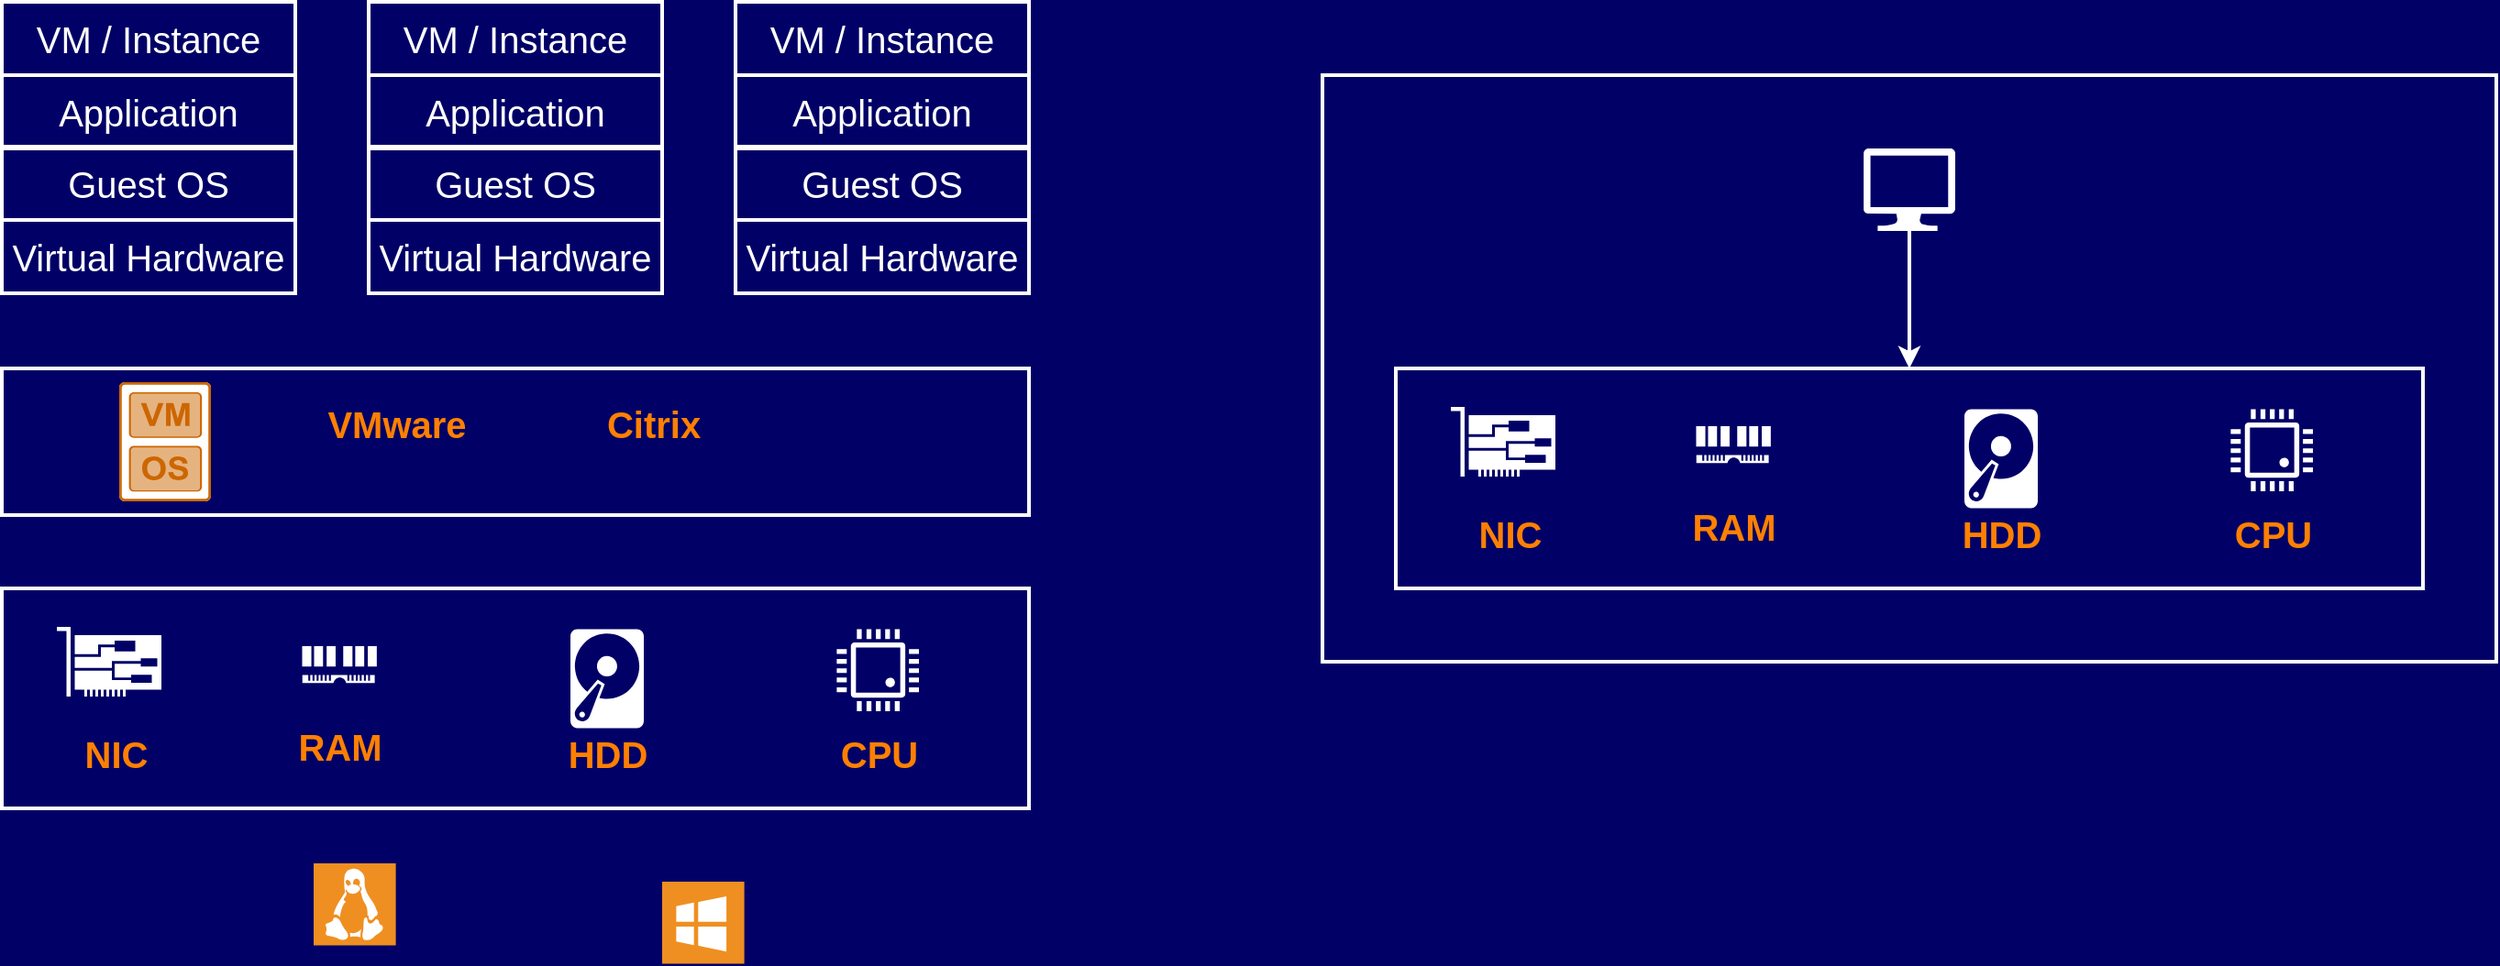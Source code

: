<mxfile version="13.4.5" type="device"><diagram id="wu3JGfUJbWvl4NpJ5lLs" name="Page-1"><mxGraphModel dx="838" dy="1307" grid="1" gridSize="10" guides="1" tooltips="1" connect="1" arrows="1" fold="1" page="1" pageScale="1" pageWidth="1169" pageHeight="827" background="#000066" math="0" shadow="0"><root><mxCell id="0"/><mxCell id="1" parent="0"/><mxCell id="yoCkvlLvT1UzTyEPuF10-17" value="" style="rounded=0;whiteSpace=wrap;html=1;strokeColor=#FFFFFF;strokeWidth=2;fillColor=none;" parent="1" vertex="1"><mxGeometry x="240" y="160" width="560" height="80" as="geometry"/></mxCell><mxCell id="yoCkvlLvT1UzTyEPuF10-18" value="" style="points=[[0.015,0.015,0],[0.985,0.015,0],[0.985,0.985,0],[0.015,0.985,0],[0.25,0,0],[0.5,0,0],[0.75,0,0],[1,0.25,0],[1,0.5,0],[1,0.75,0],[0.75,1,0],[0.5,1,0],[0.25,1,0],[0,0.75,0],[0,0.5,0],[0,0.25,0]];verticalLabelPosition=bottom;html=1;verticalAlign=top;aspect=fixed;align=center;pointerEvents=1;shape=mxgraph.cisco19.rect;prIcon=hypervisor;strokeColor=#CC6600;" parent="1" vertex="1"><mxGeometry x="304" y="167.5" width="50" height="65" as="geometry"/></mxCell><mxCell id="yoCkvlLvT1UzTyEPuF10-20" value="&lt;font color=&quot;#ff8000&quot;&gt;&lt;span style=&quot;font-size: 20px&quot;&gt;&lt;b&gt;VMware&lt;/b&gt;&lt;/span&gt;&lt;/font&gt;" style="text;html=1;resizable=0;autosize=1;align=center;verticalAlign=middle;points=[];fillColor=none;strokeColor=none;rounded=0;" parent="1" vertex="1"><mxGeometry x="410" y="180" width="90" height="20" as="geometry"/></mxCell><mxCell id="yoCkvlLvT1UzTyEPuF10-26" value="" style="group" parent="1" vertex="1" connectable="0"><mxGeometry x="240" y="-40" width="160" height="159" as="geometry"/></mxCell><mxCell id="yoCkvlLvT1UzTyEPuF10-22" value="&lt;font color=&quot;#ffffff&quot; style=&quot;font-size: 20px&quot;&gt;Virtual Hardware&lt;/font&gt;" style="rounded=0;whiteSpace=wrap;html=1;strokeWidth=2;fillColor=none;strokeColor=#FFFFFF;" parent="yoCkvlLvT1UzTyEPuF10-26" vertex="1"><mxGeometry y="119" width="160" height="40" as="geometry"/></mxCell><mxCell id="yoCkvlLvT1UzTyEPuF10-23" value="&lt;font color=&quot;#ffffff&quot;&gt;&lt;span style=&quot;font-size: 20px&quot;&gt;Guest OS&lt;/span&gt;&lt;/font&gt;" style="rounded=0;whiteSpace=wrap;html=1;strokeWidth=2;fillColor=none;strokeColor=#FFFFFF;" parent="yoCkvlLvT1UzTyEPuF10-26" vertex="1"><mxGeometry y="79" width="160" height="40" as="geometry"/></mxCell><mxCell id="yoCkvlLvT1UzTyEPuF10-24" value="&lt;font color=&quot;#ffffff&quot;&gt;&lt;span style=&quot;font-size: 20px&quot;&gt;Application&lt;/span&gt;&lt;/font&gt;" style="rounded=0;whiteSpace=wrap;html=1;strokeWidth=2;fillColor=none;strokeColor=#FFFFFF;" parent="yoCkvlLvT1UzTyEPuF10-26" vertex="1"><mxGeometry y="40" width="160" height="40" as="geometry"/></mxCell><mxCell id="yoCkvlLvT1UzTyEPuF10-25" value="&lt;font color=&quot;#ffffff&quot;&gt;&lt;span style=&quot;font-size: 20px&quot;&gt;VM / Instance&lt;/span&gt;&lt;/font&gt;" style="rounded=0;whiteSpace=wrap;html=1;strokeWidth=2;fillColor=none;strokeColor=#FFFFFF;" parent="yoCkvlLvT1UzTyEPuF10-26" vertex="1"><mxGeometry width="160" height="40" as="geometry"/></mxCell><mxCell id="yoCkvlLvT1UzTyEPuF10-27" value="" style="group" parent="1" vertex="1" connectable="0"><mxGeometry x="440" y="-40" width="160" height="159" as="geometry"/></mxCell><mxCell id="yoCkvlLvT1UzTyEPuF10-28" value="&lt;font color=&quot;#ffffff&quot; style=&quot;font-size: 20px&quot;&gt;Virtual Hardware&lt;/font&gt;" style="rounded=0;whiteSpace=wrap;html=1;strokeWidth=2;fillColor=none;strokeColor=#FFFFFF;" parent="yoCkvlLvT1UzTyEPuF10-27" vertex="1"><mxGeometry y="119" width="160" height="40" as="geometry"/></mxCell><mxCell id="yoCkvlLvT1UzTyEPuF10-29" value="&lt;font color=&quot;#ffffff&quot;&gt;&lt;span style=&quot;font-size: 20px&quot;&gt;Guest OS&lt;/span&gt;&lt;/font&gt;" style="rounded=0;whiteSpace=wrap;html=1;strokeWidth=2;fillColor=none;strokeColor=#FFFFFF;" parent="yoCkvlLvT1UzTyEPuF10-27" vertex="1"><mxGeometry y="79" width="160" height="40" as="geometry"/></mxCell><mxCell id="yoCkvlLvT1UzTyEPuF10-30" value="&lt;font color=&quot;#ffffff&quot;&gt;&lt;span style=&quot;font-size: 20px&quot;&gt;Application&lt;/span&gt;&lt;/font&gt;" style="rounded=0;whiteSpace=wrap;html=1;strokeWidth=2;fillColor=none;strokeColor=#FFFFFF;" parent="yoCkvlLvT1UzTyEPuF10-27" vertex="1"><mxGeometry y="40" width="160" height="40" as="geometry"/></mxCell><mxCell id="yoCkvlLvT1UzTyEPuF10-31" value="&lt;font color=&quot;#ffffff&quot;&gt;&lt;span style=&quot;font-size: 20px&quot;&gt;VM / Instance&lt;/span&gt;&lt;/font&gt;" style="rounded=0;whiteSpace=wrap;html=1;strokeWidth=2;fillColor=none;strokeColor=#FFFFFF;" parent="yoCkvlLvT1UzTyEPuF10-27" vertex="1"><mxGeometry width="160" height="40" as="geometry"/></mxCell><mxCell id="yoCkvlLvT1UzTyEPuF10-33" value="" style="group" parent="1" vertex="1" connectable="0"><mxGeometry x="640" y="-40" width="160" height="159" as="geometry"/></mxCell><mxCell id="yoCkvlLvT1UzTyEPuF10-34" value="&lt;font color=&quot;#ffffff&quot; style=&quot;font-size: 20px&quot;&gt;Virtual Hardware&lt;/font&gt;" style="rounded=0;whiteSpace=wrap;html=1;strokeWidth=2;fillColor=none;strokeColor=#FFFFFF;" parent="yoCkvlLvT1UzTyEPuF10-33" vertex="1"><mxGeometry y="119" width="160" height="40" as="geometry"/></mxCell><mxCell id="yoCkvlLvT1UzTyEPuF10-35" value="&lt;font color=&quot;#ffffff&quot;&gt;&lt;span style=&quot;font-size: 20px&quot;&gt;Guest OS&lt;/span&gt;&lt;/font&gt;" style="rounded=0;whiteSpace=wrap;html=1;strokeWidth=2;fillColor=none;strokeColor=#FFFFFF;" parent="yoCkvlLvT1UzTyEPuF10-33" vertex="1"><mxGeometry y="79" width="160" height="40" as="geometry"/></mxCell><mxCell id="yoCkvlLvT1UzTyEPuF10-36" value="&lt;font color=&quot;#ffffff&quot;&gt;&lt;span style=&quot;font-size: 20px&quot;&gt;Application&lt;/span&gt;&lt;/font&gt;" style="rounded=0;whiteSpace=wrap;html=1;strokeWidth=2;fillColor=none;strokeColor=#FFFFFF;" parent="yoCkvlLvT1UzTyEPuF10-33" vertex="1"><mxGeometry y="40" width="160" height="40" as="geometry"/></mxCell><mxCell id="yoCkvlLvT1UzTyEPuF10-37" value="&lt;font color=&quot;#ffffff&quot;&gt;&lt;span style=&quot;font-size: 20px&quot;&gt;VM / Instance&lt;/span&gt;&lt;/font&gt;" style="rounded=0;whiteSpace=wrap;html=1;strokeWidth=2;fillColor=none;strokeColor=#FFFFFF;" parent="yoCkvlLvT1UzTyEPuF10-33" vertex="1"><mxGeometry width="160" height="40" as="geometry"/></mxCell><mxCell id="yoCkvlLvT1UzTyEPuF10-71" value="" style="rounded=0;whiteSpace=wrap;html=1;strokeColor=#FFFFFF;strokeWidth=2;fillColor=none;" parent="1" vertex="1"><mxGeometry x="960" width="640" height="320" as="geometry"/></mxCell><mxCell id="yoCkvlLvT1UzTyEPuF10-87" style="edgeStyle=orthogonalEdgeStyle;rounded=0;orthogonalLoop=1;jettySize=auto;html=1;strokeColor=#FFFFFF;strokeWidth=2;" parent="1" source="yoCkvlLvT1UzTyEPuF10-72" target="yoCkvlLvT1UzTyEPuF10-77" edge="1"><mxGeometry relative="1" as="geometry"/></mxCell><mxCell id="yoCkvlLvT1UzTyEPuF10-72" value="" style="verticalLabelPosition=bottom;html=1;verticalAlign=top;align=center;strokeColor=none;shape=mxgraph.azure.computer;pointerEvents=1;fillColor=#FFFFFF;" parent="1" vertex="1"><mxGeometry x="1255" y="40" width="50" height="45" as="geometry"/></mxCell><mxCell id="yoCkvlLvT1UzTyEPuF10-74" value="" style="group" parent="1" vertex="1" connectable="0"><mxGeometry x="240" y="280" width="560" height="120" as="geometry"/></mxCell><mxCell id="yoCkvlLvT1UzTyEPuF10-7" value="" style="rounded=0;whiteSpace=wrap;html=1;strokeColor=#FFFFFF;strokeWidth=2;fillColor=none;" parent="yoCkvlLvT1UzTyEPuF10-74" vertex="1"><mxGeometry width="560" height="120" as="geometry"/></mxCell><mxCell id="yoCkvlLvT1UzTyEPuF10-2" value="" style="pointerEvents=1;shadow=0;dashed=0;html=1;strokeColor=none;labelPosition=center;verticalLabelPosition=bottom;verticalAlign=top;outlineConnect=0;align=center;shape=mxgraph.office.devices.nic;" parent="yoCkvlLvT1UzTyEPuF10-74" vertex="1"><mxGeometry x="30" y="21" width="57" height="38" as="geometry"/></mxCell><mxCell id="yoCkvlLvT1UzTyEPuF10-3" value="" style="pointerEvents=1;shadow=0;dashed=0;html=1;strokeColor=none;labelPosition=center;verticalLabelPosition=bottom;verticalAlign=top;align=center;outlineConnect=0;shape=mxgraph.veeam.ram;fillColor=none;" parent="yoCkvlLvT1UzTyEPuF10-74" vertex="1"><mxGeometry x="160" y="27.4" width="48.4" height="25.2" as="geometry"/></mxCell><mxCell id="yoCkvlLvT1UzTyEPuF10-4" value="" style="pointerEvents=1;shadow=0;dashed=0;html=1;strokeColor=none;labelPosition=center;verticalLabelPosition=bottom;verticalAlign=top;outlineConnect=0;align=center;shape=mxgraph.office.devices.hard_disk;fillColor=#FFFFFF;" parent="yoCkvlLvT1UzTyEPuF10-74" vertex="1"><mxGeometry x="310" y="22.2" width="40" height="54" as="geometry"/></mxCell><mxCell id="yoCkvlLvT1UzTyEPuF10-5" value="" style="pointerEvents=1;shadow=0;dashed=0;html=1;strokeColor=none;labelPosition=center;verticalLabelPosition=bottom;verticalAlign=top;align=center;outlineConnect=0;shape=mxgraph.veeam.cpu;fillColor=#FFFFFF;" parent="yoCkvlLvT1UzTyEPuF10-74" vertex="1"><mxGeometry x="455.2" y="22.2" width="44.8" height="44.8" as="geometry"/></mxCell><mxCell id="yoCkvlLvT1UzTyEPuF10-9" value="&lt;span style=&quot;font-size: 20px&quot;&gt;&lt;b&gt;&lt;font color=&quot;#ff8000&quot;&gt;NIC&lt;/font&gt;&lt;/b&gt;&lt;/span&gt;" style="text;html=1;resizable=0;autosize=1;align=center;verticalAlign=middle;points=[];fillColor=none;strokeColor=none;rounded=0;" parent="yoCkvlLvT1UzTyEPuF10-74" vertex="1"><mxGeometry x="37" y="80" width="50" height="20" as="geometry"/></mxCell><mxCell id="yoCkvlLvT1UzTyEPuF10-10" value="&lt;font color=&quot;#ff8000&quot;&gt;&lt;span style=&quot;font-size: 20px&quot;&gt;&lt;b&gt;HDD&lt;/b&gt;&lt;/span&gt;&lt;/font&gt;" style="text;html=1;resizable=0;autosize=1;align=center;verticalAlign=middle;points=[];fillColor=none;strokeColor=none;rounded=0;" parent="yoCkvlLvT1UzTyEPuF10-74" vertex="1"><mxGeometry x="300" y="80" width="60" height="20" as="geometry"/></mxCell><mxCell id="yoCkvlLvT1UzTyEPuF10-11" value="&lt;font color=&quot;#ff8000&quot;&gt;&lt;span style=&quot;font-size: 20px&quot;&gt;&lt;b&gt;RAM&lt;/b&gt;&lt;/span&gt;&lt;/font&gt;" style="text;html=1;resizable=0;autosize=1;align=center;verticalAlign=middle;points=[];fillColor=none;strokeColor=none;rounded=0;" parent="yoCkvlLvT1UzTyEPuF10-74" vertex="1"><mxGeometry x="154.2" y="76.2" width="60" height="20" as="geometry"/></mxCell><mxCell id="yoCkvlLvT1UzTyEPuF10-12" value="&lt;font color=&quot;#ff8000&quot;&gt;&lt;span style=&quot;font-size: 20px&quot;&gt;&lt;b&gt;CPU&lt;/b&gt;&lt;/span&gt;&lt;/font&gt;" style="text;html=1;resizable=0;autosize=1;align=center;verticalAlign=middle;points=[];fillColor=none;strokeColor=none;rounded=0;" parent="yoCkvlLvT1UzTyEPuF10-74" vertex="1"><mxGeometry x="447.6" y="80" width="60" height="20" as="geometry"/></mxCell><mxCell id="yoCkvlLvT1UzTyEPuF10-76" value="" style="group" parent="1" vertex="1" connectable="0"><mxGeometry x="1000" y="160" width="560" height="120" as="geometry"/></mxCell><mxCell id="yoCkvlLvT1UzTyEPuF10-77" value="" style="rounded=0;whiteSpace=wrap;html=1;strokeColor=#FFFFFF;strokeWidth=2;fillColor=none;" parent="yoCkvlLvT1UzTyEPuF10-76" vertex="1"><mxGeometry width="560" height="120" as="geometry"/></mxCell><mxCell id="yoCkvlLvT1UzTyEPuF10-78" value="" style="pointerEvents=1;shadow=0;dashed=0;html=1;strokeColor=none;labelPosition=center;verticalLabelPosition=bottom;verticalAlign=top;outlineConnect=0;align=center;shape=mxgraph.office.devices.nic;" parent="yoCkvlLvT1UzTyEPuF10-76" vertex="1"><mxGeometry x="30" y="21" width="57" height="38" as="geometry"/></mxCell><mxCell id="yoCkvlLvT1UzTyEPuF10-79" value="" style="pointerEvents=1;shadow=0;dashed=0;html=1;strokeColor=none;labelPosition=center;verticalLabelPosition=bottom;verticalAlign=top;align=center;outlineConnect=0;shape=mxgraph.veeam.ram;fillColor=none;" parent="yoCkvlLvT1UzTyEPuF10-76" vertex="1"><mxGeometry x="160" y="27.4" width="48.4" height="25.2" as="geometry"/></mxCell><mxCell id="yoCkvlLvT1UzTyEPuF10-80" value="" style="pointerEvents=1;shadow=0;dashed=0;html=1;strokeColor=none;labelPosition=center;verticalLabelPosition=bottom;verticalAlign=top;outlineConnect=0;align=center;shape=mxgraph.office.devices.hard_disk;fillColor=#FFFFFF;" parent="yoCkvlLvT1UzTyEPuF10-76" vertex="1"><mxGeometry x="310" y="22.2" width="40" height="54" as="geometry"/></mxCell><mxCell id="yoCkvlLvT1UzTyEPuF10-81" value="" style="pointerEvents=1;shadow=0;dashed=0;html=1;strokeColor=none;labelPosition=center;verticalLabelPosition=bottom;verticalAlign=top;align=center;outlineConnect=0;shape=mxgraph.veeam.cpu;fillColor=#FFFFFF;" parent="yoCkvlLvT1UzTyEPuF10-76" vertex="1"><mxGeometry x="455.2" y="22.2" width="44.8" height="44.8" as="geometry"/></mxCell><mxCell id="yoCkvlLvT1UzTyEPuF10-82" value="&lt;span style=&quot;font-size: 20px&quot;&gt;&lt;b&gt;&lt;font color=&quot;#ff8000&quot;&gt;NIC&lt;/font&gt;&lt;/b&gt;&lt;/span&gt;" style="text;html=1;resizable=0;autosize=1;align=center;verticalAlign=middle;points=[];fillColor=none;strokeColor=none;rounded=0;" parent="yoCkvlLvT1UzTyEPuF10-76" vertex="1"><mxGeometry x="37" y="80" width="50" height="20" as="geometry"/></mxCell><mxCell id="yoCkvlLvT1UzTyEPuF10-83" value="&lt;font color=&quot;#ff8000&quot;&gt;&lt;span style=&quot;font-size: 20px&quot;&gt;&lt;b&gt;HDD&lt;/b&gt;&lt;/span&gt;&lt;/font&gt;" style="text;html=1;resizable=0;autosize=1;align=center;verticalAlign=middle;points=[];fillColor=none;strokeColor=none;rounded=0;" parent="yoCkvlLvT1UzTyEPuF10-76" vertex="1"><mxGeometry x="300" y="80" width="60" height="20" as="geometry"/></mxCell><mxCell id="yoCkvlLvT1UzTyEPuF10-84" value="&lt;font color=&quot;#ff8000&quot;&gt;&lt;span style=&quot;font-size: 20px&quot;&gt;&lt;b&gt;RAM&lt;/b&gt;&lt;/span&gt;&lt;/font&gt;" style="text;html=1;resizable=0;autosize=1;align=center;verticalAlign=middle;points=[];fillColor=none;strokeColor=none;rounded=0;" parent="yoCkvlLvT1UzTyEPuF10-76" vertex="1"><mxGeometry x="154.2" y="76.2" width="60" height="20" as="geometry"/></mxCell><mxCell id="yoCkvlLvT1UzTyEPuF10-85" value="&lt;font color=&quot;#ff8000&quot;&gt;&lt;span style=&quot;font-size: 20px&quot;&gt;&lt;b&gt;CPU&lt;/b&gt;&lt;/span&gt;&lt;/font&gt;" style="text;html=1;resizable=0;autosize=1;align=center;verticalAlign=middle;points=[];fillColor=none;strokeColor=none;rounded=0;" parent="yoCkvlLvT1UzTyEPuF10-76" vertex="1"><mxGeometry x="447.6" y="80" width="60" height="20" as="geometry"/></mxCell><mxCell id="yoCkvlLvT1UzTyEPuF10-89" value="&lt;font color=&quot;#ff8000&quot;&gt;&lt;span style=&quot;font-size: 20px&quot;&gt;&lt;b&gt;Citrix&lt;/b&gt;&lt;/span&gt;&lt;/font&gt;" style="text;html=1;resizable=0;autosize=1;align=center;verticalAlign=middle;points=[];fillColor=none;strokeColor=none;rounded=0;" parent="1" vertex="1"><mxGeometry x="560" y="180" width="70" height="20" as="geometry"/></mxCell><mxCell id="NFsk4gM5hEPLcPZNCNDD-1" value="" style="shadow=0;dashed=0;html=1;strokeColor=none;fillColor=#EF8F21;labelPosition=center;verticalLabelPosition=bottom;verticalAlign=top;align=center;outlineConnect=0;shape=mxgraph.veeam.linux;" vertex="1" parent="1"><mxGeometry x="410" y="430" width="44.8" height="44.8" as="geometry"/></mxCell><mxCell id="NFsk4gM5hEPLcPZNCNDD-2" value="" style="shadow=0;dashed=0;html=1;strokeColor=none;fillColor=#EF8F21;labelPosition=center;verticalLabelPosition=bottom;verticalAlign=top;align=center;outlineConnect=0;shape=mxgraph.veeam.ms_windows;" vertex="1" parent="1"><mxGeometry x="600" y="440" width="44.8" height="44.8" as="geometry"/></mxCell></root></mxGraphModel></diagram></mxfile>